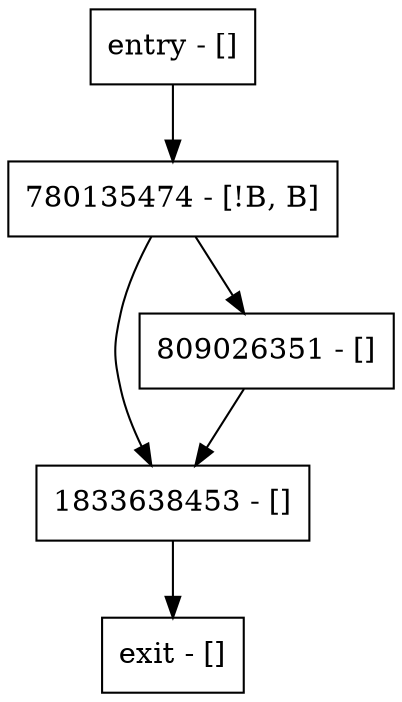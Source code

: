 digraph main {
node [shape=record];
entry [label="entry - []"];
exit [label="exit - []"];
1833638453 [label="1833638453 - []"];
780135474 [label="780135474 - [!B, B]"];
809026351 [label="809026351 - []"];
entry;
exit;
entry -> 780135474;
1833638453 -> exit;
780135474 -> 1833638453;
780135474 -> 809026351;
809026351 -> 1833638453;
}
